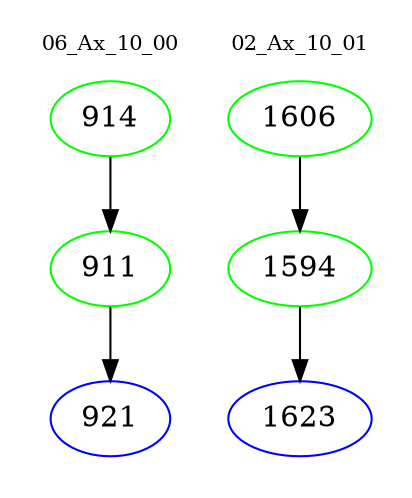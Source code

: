digraph{
subgraph cluster_0 {
color = white
label = "06_Ax_10_00";
fontsize=10;
T0_914 [label="914", color="green"]
T0_914 -> T0_911 [color="black"]
T0_911 [label="911", color="green"]
T0_911 -> T0_921 [color="black"]
T0_921 [label="921", color="blue"]
}
subgraph cluster_1 {
color = white
label = "02_Ax_10_01";
fontsize=10;
T1_1606 [label="1606", color="green"]
T1_1606 -> T1_1594 [color="black"]
T1_1594 [label="1594", color="green"]
T1_1594 -> T1_1623 [color="black"]
T1_1623 [label="1623", color="blue"]
}
}

